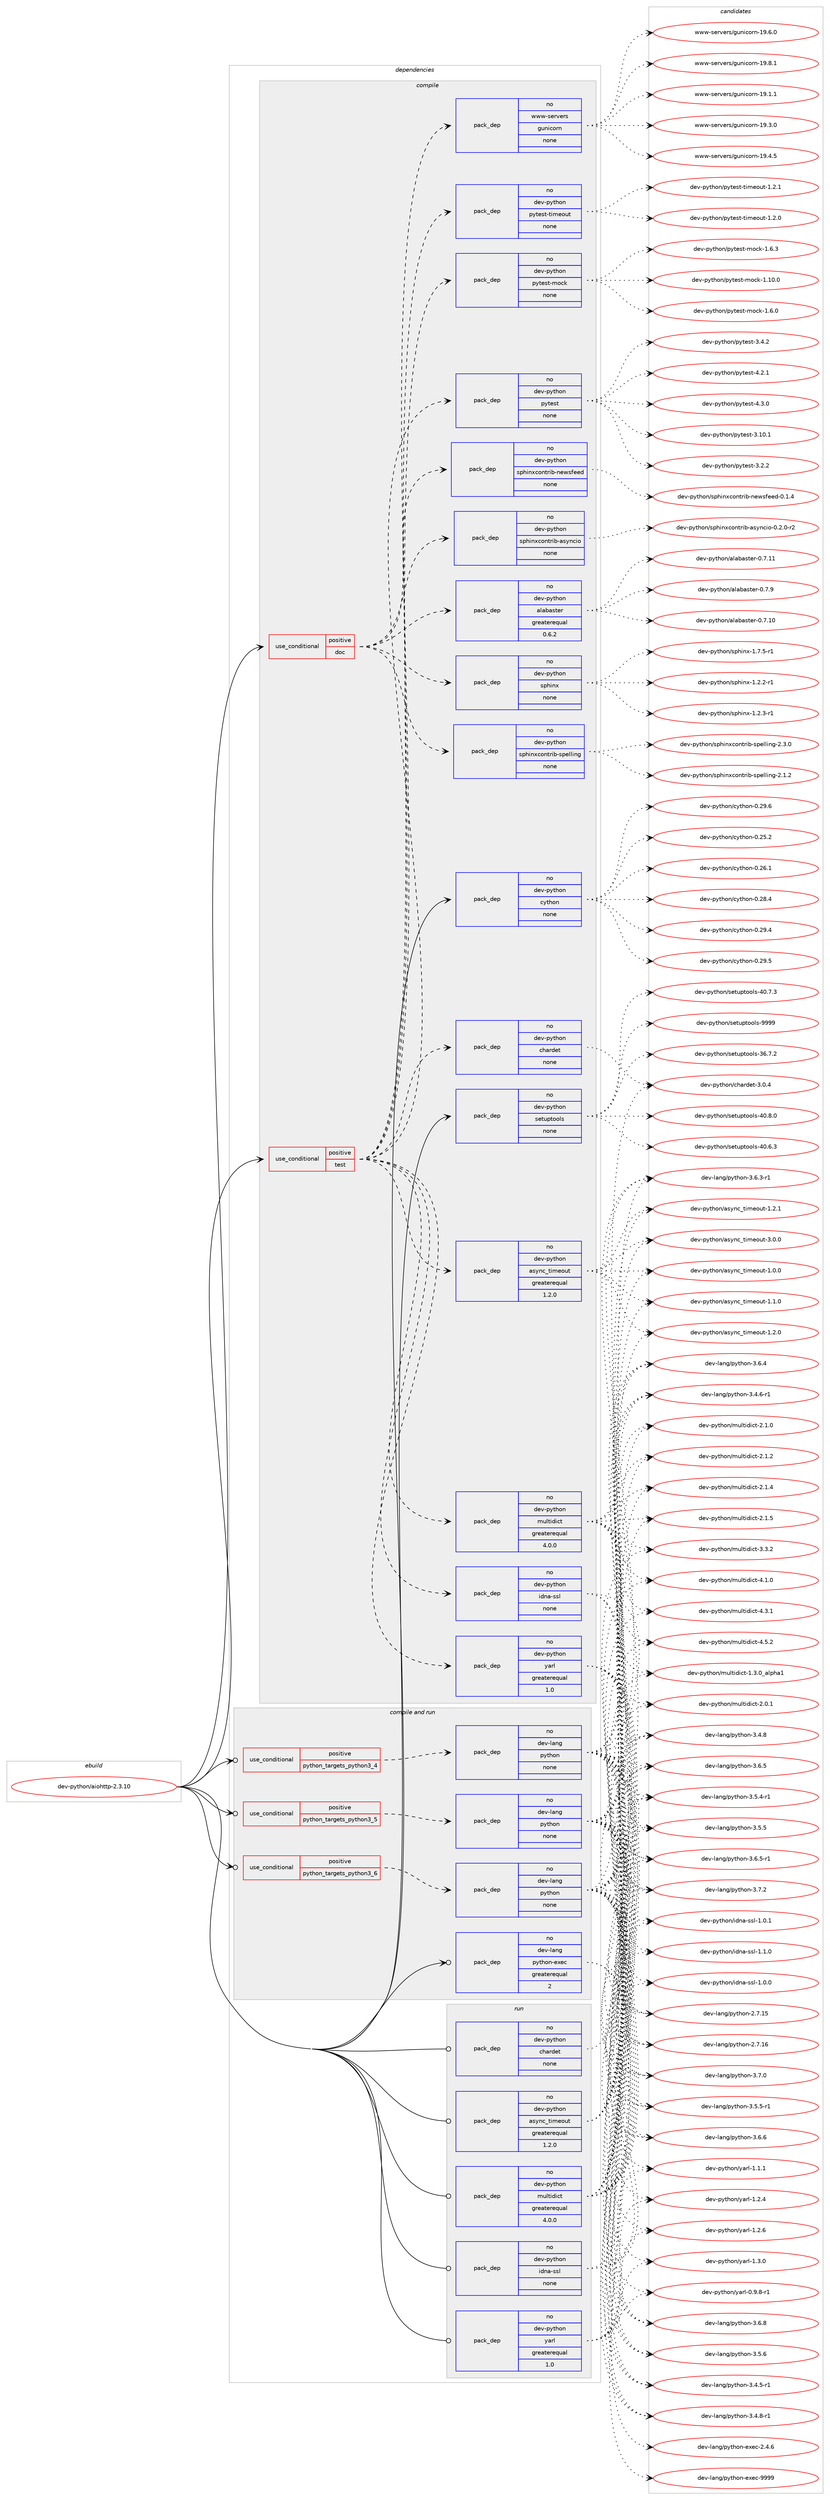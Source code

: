 digraph prolog {

# *************
# Graph options
# *************

newrank=true;
concentrate=true;
compound=true;
graph [rankdir=LR,fontname=Helvetica,fontsize=10,ranksep=1.5];#, ranksep=2.5, nodesep=0.2];
edge  [arrowhead=vee];
node  [fontname=Helvetica,fontsize=10];

# **********
# The ebuild
# **********

subgraph cluster_leftcol {
color=gray;
rank=same;
label=<<i>ebuild</i>>;
id [label="dev-python/aiohttp-2.3.10", color=red, width=4, href="../dev-python/aiohttp-2.3.10.svg"];
}

# ****************
# The dependencies
# ****************

subgraph cluster_midcol {
color=gray;
label=<<i>dependencies</i>>;
subgraph cluster_compile {
fillcolor="#eeeeee";
style=filled;
label=<<i>compile</i>>;
subgraph cond370615 {
dependency1397741 [label=<<TABLE BORDER="0" CELLBORDER="1" CELLSPACING="0" CELLPADDING="4"><TR><TD ROWSPAN="3" CELLPADDING="10">use_conditional</TD></TR><TR><TD>positive</TD></TR><TR><TD>doc</TD></TR></TABLE>>, shape=none, color=red];
subgraph pack1003901 {
dependency1397742 [label=<<TABLE BORDER="0" CELLBORDER="1" CELLSPACING="0" CELLPADDING="4" WIDTH="220"><TR><TD ROWSPAN="6" CELLPADDING="30">pack_dep</TD></TR><TR><TD WIDTH="110">no</TD></TR><TR><TD>dev-python</TD></TR><TR><TD>alabaster</TD></TR><TR><TD>greaterequal</TD></TR><TR><TD>0.6.2</TD></TR></TABLE>>, shape=none, color=blue];
}
dependency1397741:e -> dependency1397742:w [weight=20,style="dashed",arrowhead="vee"];
subgraph pack1003902 {
dependency1397743 [label=<<TABLE BORDER="0" CELLBORDER="1" CELLSPACING="0" CELLPADDING="4" WIDTH="220"><TR><TD ROWSPAN="6" CELLPADDING="30">pack_dep</TD></TR><TR><TD WIDTH="110">no</TD></TR><TR><TD>dev-python</TD></TR><TR><TD>sphinxcontrib-asyncio</TD></TR><TR><TD>none</TD></TR><TR><TD></TD></TR></TABLE>>, shape=none, color=blue];
}
dependency1397741:e -> dependency1397743:w [weight=20,style="dashed",arrowhead="vee"];
subgraph pack1003903 {
dependency1397744 [label=<<TABLE BORDER="0" CELLBORDER="1" CELLSPACING="0" CELLPADDING="4" WIDTH="220"><TR><TD ROWSPAN="6" CELLPADDING="30">pack_dep</TD></TR><TR><TD WIDTH="110">no</TD></TR><TR><TD>dev-python</TD></TR><TR><TD>sphinxcontrib-newsfeed</TD></TR><TR><TD>none</TD></TR><TR><TD></TD></TR></TABLE>>, shape=none, color=blue];
}
dependency1397741:e -> dependency1397744:w [weight=20,style="dashed",arrowhead="vee"];
subgraph pack1003904 {
dependency1397745 [label=<<TABLE BORDER="0" CELLBORDER="1" CELLSPACING="0" CELLPADDING="4" WIDTH="220"><TR><TD ROWSPAN="6" CELLPADDING="30">pack_dep</TD></TR><TR><TD WIDTH="110">no</TD></TR><TR><TD>dev-python</TD></TR><TR><TD>sphinxcontrib-spelling</TD></TR><TR><TD>none</TD></TR><TR><TD></TD></TR></TABLE>>, shape=none, color=blue];
}
dependency1397741:e -> dependency1397745:w [weight=20,style="dashed",arrowhead="vee"];
subgraph pack1003905 {
dependency1397746 [label=<<TABLE BORDER="0" CELLBORDER="1" CELLSPACING="0" CELLPADDING="4" WIDTH="220"><TR><TD ROWSPAN="6" CELLPADDING="30">pack_dep</TD></TR><TR><TD WIDTH="110">no</TD></TR><TR><TD>dev-python</TD></TR><TR><TD>sphinx</TD></TR><TR><TD>none</TD></TR><TR><TD></TD></TR></TABLE>>, shape=none, color=blue];
}
dependency1397741:e -> dependency1397746:w [weight=20,style="dashed",arrowhead="vee"];
}
id:e -> dependency1397741:w [weight=20,style="solid",arrowhead="vee"];
subgraph cond370616 {
dependency1397747 [label=<<TABLE BORDER="0" CELLBORDER="1" CELLSPACING="0" CELLPADDING="4"><TR><TD ROWSPAN="3" CELLPADDING="10">use_conditional</TD></TR><TR><TD>positive</TD></TR><TR><TD>test</TD></TR></TABLE>>, shape=none, color=red];
subgraph pack1003906 {
dependency1397748 [label=<<TABLE BORDER="0" CELLBORDER="1" CELLSPACING="0" CELLPADDING="4" WIDTH="220"><TR><TD ROWSPAN="6" CELLPADDING="30">pack_dep</TD></TR><TR><TD WIDTH="110">no</TD></TR><TR><TD>dev-python</TD></TR><TR><TD>async_timeout</TD></TR><TR><TD>greaterequal</TD></TR><TR><TD>1.2.0</TD></TR></TABLE>>, shape=none, color=blue];
}
dependency1397747:e -> dependency1397748:w [weight=20,style="dashed",arrowhead="vee"];
subgraph pack1003907 {
dependency1397749 [label=<<TABLE BORDER="0" CELLBORDER="1" CELLSPACING="0" CELLPADDING="4" WIDTH="220"><TR><TD ROWSPAN="6" CELLPADDING="30">pack_dep</TD></TR><TR><TD WIDTH="110">no</TD></TR><TR><TD>dev-python</TD></TR><TR><TD>chardet</TD></TR><TR><TD>none</TD></TR><TR><TD></TD></TR></TABLE>>, shape=none, color=blue];
}
dependency1397747:e -> dependency1397749:w [weight=20,style="dashed",arrowhead="vee"];
subgraph pack1003908 {
dependency1397750 [label=<<TABLE BORDER="0" CELLBORDER="1" CELLSPACING="0" CELLPADDING="4" WIDTH="220"><TR><TD ROWSPAN="6" CELLPADDING="30">pack_dep</TD></TR><TR><TD WIDTH="110">no</TD></TR><TR><TD>dev-python</TD></TR><TR><TD>multidict</TD></TR><TR><TD>greaterequal</TD></TR><TR><TD>4.0.0</TD></TR></TABLE>>, shape=none, color=blue];
}
dependency1397747:e -> dependency1397750:w [weight=20,style="dashed",arrowhead="vee"];
subgraph pack1003909 {
dependency1397751 [label=<<TABLE BORDER="0" CELLBORDER="1" CELLSPACING="0" CELLPADDING="4" WIDTH="220"><TR><TD ROWSPAN="6" CELLPADDING="30">pack_dep</TD></TR><TR><TD WIDTH="110">no</TD></TR><TR><TD>dev-python</TD></TR><TR><TD>idna-ssl</TD></TR><TR><TD>none</TD></TR><TR><TD></TD></TR></TABLE>>, shape=none, color=blue];
}
dependency1397747:e -> dependency1397751:w [weight=20,style="dashed",arrowhead="vee"];
subgraph pack1003910 {
dependency1397752 [label=<<TABLE BORDER="0" CELLBORDER="1" CELLSPACING="0" CELLPADDING="4" WIDTH="220"><TR><TD ROWSPAN="6" CELLPADDING="30">pack_dep</TD></TR><TR><TD WIDTH="110">no</TD></TR><TR><TD>dev-python</TD></TR><TR><TD>yarl</TD></TR><TR><TD>greaterequal</TD></TR><TR><TD>1.0</TD></TR></TABLE>>, shape=none, color=blue];
}
dependency1397747:e -> dependency1397752:w [weight=20,style="dashed",arrowhead="vee"];
subgraph pack1003911 {
dependency1397753 [label=<<TABLE BORDER="0" CELLBORDER="1" CELLSPACING="0" CELLPADDING="4" WIDTH="220"><TR><TD ROWSPAN="6" CELLPADDING="30">pack_dep</TD></TR><TR><TD WIDTH="110">no</TD></TR><TR><TD>dev-python</TD></TR><TR><TD>pytest</TD></TR><TR><TD>none</TD></TR><TR><TD></TD></TR></TABLE>>, shape=none, color=blue];
}
dependency1397747:e -> dependency1397753:w [weight=20,style="dashed",arrowhead="vee"];
subgraph pack1003912 {
dependency1397754 [label=<<TABLE BORDER="0" CELLBORDER="1" CELLSPACING="0" CELLPADDING="4" WIDTH="220"><TR><TD ROWSPAN="6" CELLPADDING="30">pack_dep</TD></TR><TR><TD WIDTH="110">no</TD></TR><TR><TD>dev-python</TD></TR><TR><TD>pytest-mock</TD></TR><TR><TD>none</TD></TR><TR><TD></TD></TR></TABLE>>, shape=none, color=blue];
}
dependency1397747:e -> dependency1397754:w [weight=20,style="dashed",arrowhead="vee"];
subgraph pack1003913 {
dependency1397755 [label=<<TABLE BORDER="0" CELLBORDER="1" CELLSPACING="0" CELLPADDING="4" WIDTH="220"><TR><TD ROWSPAN="6" CELLPADDING="30">pack_dep</TD></TR><TR><TD WIDTH="110">no</TD></TR><TR><TD>dev-python</TD></TR><TR><TD>pytest-timeout</TD></TR><TR><TD>none</TD></TR><TR><TD></TD></TR></TABLE>>, shape=none, color=blue];
}
dependency1397747:e -> dependency1397755:w [weight=20,style="dashed",arrowhead="vee"];
subgraph pack1003914 {
dependency1397756 [label=<<TABLE BORDER="0" CELLBORDER="1" CELLSPACING="0" CELLPADDING="4" WIDTH="220"><TR><TD ROWSPAN="6" CELLPADDING="30">pack_dep</TD></TR><TR><TD WIDTH="110">no</TD></TR><TR><TD>www-servers</TD></TR><TR><TD>gunicorn</TD></TR><TR><TD>none</TD></TR><TR><TD></TD></TR></TABLE>>, shape=none, color=blue];
}
dependency1397747:e -> dependency1397756:w [weight=20,style="dashed",arrowhead="vee"];
}
id:e -> dependency1397747:w [weight=20,style="solid",arrowhead="vee"];
subgraph pack1003915 {
dependency1397757 [label=<<TABLE BORDER="0" CELLBORDER="1" CELLSPACING="0" CELLPADDING="4" WIDTH="220"><TR><TD ROWSPAN="6" CELLPADDING="30">pack_dep</TD></TR><TR><TD WIDTH="110">no</TD></TR><TR><TD>dev-python</TD></TR><TR><TD>cython</TD></TR><TR><TD>none</TD></TR><TR><TD></TD></TR></TABLE>>, shape=none, color=blue];
}
id:e -> dependency1397757:w [weight=20,style="solid",arrowhead="vee"];
subgraph pack1003916 {
dependency1397758 [label=<<TABLE BORDER="0" CELLBORDER="1" CELLSPACING="0" CELLPADDING="4" WIDTH="220"><TR><TD ROWSPAN="6" CELLPADDING="30">pack_dep</TD></TR><TR><TD WIDTH="110">no</TD></TR><TR><TD>dev-python</TD></TR><TR><TD>setuptools</TD></TR><TR><TD>none</TD></TR><TR><TD></TD></TR></TABLE>>, shape=none, color=blue];
}
id:e -> dependency1397758:w [weight=20,style="solid",arrowhead="vee"];
}
subgraph cluster_compileandrun {
fillcolor="#eeeeee";
style=filled;
label=<<i>compile and run</i>>;
subgraph cond370617 {
dependency1397759 [label=<<TABLE BORDER="0" CELLBORDER="1" CELLSPACING="0" CELLPADDING="4"><TR><TD ROWSPAN="3" CELLPADDING="10">use_conditional</TD></TR><TR><TD>positive</TD></TR><TR><TD>python_targets_python3_4</TD></TR></TABLE>>, shape=none, color=red];
subgraph pack1003917 {
dependency1397760 [label=<<TABLE BORDER="0" CELLBORDER="1" CELLSPACING="0" CELLPADDING="4" WIDTH="220"><TR><TD ROWSPAN="6" CELLPADDING="30">pack_dep</TD></TR><TR><TD WIDTH="110">no</TD></TR><TR><TD>dev-lang</TD></TR><TR><TD>python</TD></TR><TR><TD>none</TD></TR><TR><TD></TD></TR></TABLE>>, shape=none, color=blue];
}
dependency1397759:e -> dependency1397760:w [weight=20,style="dashed",arrowhead="vee"];
}
id:e -> dependency1397759:w [weight=20,style="solid",arrowhead="odotvee"];
subgraph cond370618 {
dependency1397761 [label=<<TABLE BORDER="0" CELLBORDER="1" CELLSPACING="0" CELLPADDING="4"><TR><TD ROWSPAN="3" CELLPADDING="10">use_conditional</TD></TR><TR><TD>positive</TD></TR><TR><TD>python_targets_python3_5</TD></TR></TABLE>>, shape=none, color=red];
subgraph pack1003918 {
dependency1397762 [label=<<TABLE BORDER="0" CELLBORDER="1" CELLSPACING="0" CELLPADDING="4" WIDTH="220"><TR><TD ROWSPAN="6" CELLPADDING="30">pack_dep</TD></TR><TR><TD WIDTH="110">no</TD></TR><TR><TD>dev-lang</TD></TR><TR><TD>python</TD></TR><TR><TD>none</TD></TR><TR><TD></TD></TR></TABLE>>, shape=none, color=blue];
}
dependency1397761:e -> dependency1397762:w [weight=20,style="dashed",arrowhead="vee"];
}
id:e -> dependency1397761:w [weight=20,style="solid",arrowhead="odotvee"];
subgraph cond370619 {
dependency1397763 [label=<<TABLE BORDER="0" CELLBORDER="1" CELLSPACING="0" CELLPADDING="4"><TR><TD ROWSPAN="3" CELLPADDING="10">use_conditional</TD></TR><TR><TD>positive</TD></TR><TR><TD>python_targets_python3_6</TD></TR></TABLE>>, shape=none, color=red];
subgraph pack1003919 {
dependency1397764 [label=<<TABLE BORDER="0" CELLBORDER="1" CELLSPACING="0" CELLPADDING="4" WIDTH="220"><TR><TD ROWSPAN="6" CELLPADDING="30">pack_dep</TD></TR><TR><TD WIDTH="110">no</TD></TR><TR><TD>dev-lang</TD></TR><TR><TD>python</TD></TR><TR><TD>none</TD></TR><TR><TD></TD></TR></TABLE>>, shape=none, color=blue];
}
dependency1397763:e -> dependency1397764:w [weight=20,style="dashed",arrowhead="vee"];
}
id:e -> dependency1397763:w [weight=20,style="solid",arrowhead="odotvee"];
subgraph pack1003920 {
dependency1397765 [label=<<TABLE BORDER="0" CELLBORDER="1" CELLSPACING="0" CELLPADDING="4" WIDTH="220"><TR><TD ROWSPAN="6" CELLPADDING="30">pack_dep</TD></TR><TR><TD WIDTH="110">no</TD></TR><TR><TD>dev-lang</TD></TR><TR><TD>python-exec</TD></TR><TR><TD>greaterequal</TD></TR><TR><TD>2</TD></TR></TABLE>>, shape=none, color=blue];
}
id:e -> dependency1397765:w [weight=20,style="solid",arrowhead="odotvee"];
}
subgraph cluster_run {
fillcolor="#eeeeee";
style=filled;
label=<<i>run</i>>;
subgraph pack1003921 {
dependency1397766 [label=<<TABLE BORDER="0" CELLBORDER="1" CELLSPACING="0" CELLPADDING="4" WIDTH="220"><TR><TD ROWSPAN="6" CELLPADDING="30">pack_dep</TD></TR><TR><TD WIDTH="110">no</TD></TR><TR><TD>dev-python</TD></TR><TR><TD>async_timeout</TD></TR><TR><TD>greaterequal</TD></TR><TR><TD>1.2.0</TD></TR></TABLE>>, shape=none, color=blue];
}
id:e -> dependency1397766:w [weight=20,style="solid",arrowhead="odot"];
subgraph pack1003922 {
dependency1397767 [label=<<TABLE BORDER="0" CELLBORDER="1" CELLSPACING="0" CELLPADDING="4" WIDTH="220"><TR><TD ROWSPAN="6" CELLPADDING="30">pack_dep</TD></TR><TR><TD WIDTH="110">no</TD></TR><TR><TD>dev-python</TD></TR><TR><TD>chardet</TD></TR><TR><TD>none</TD></TR><TR><TD></TD></TR></TABLE>>, shape=none, color=blue];
}
id:e -> dependency1397767:w [weight=20,style="solid",arrowhead="odot"];
subgraph pack1003923 {
dependency1397768 [label=<<TABLE BORDER="0" CELLBORDER="1" CELLSPACING="0" CELLPADDING="4" WIDTH="220"><TR><TD ROWSPAN="6" CELLPADDING="30">pack_dep</TD></TR><TR><TD WIDTH="110">no</TD></TR><TR><TD>dev-python</TD></TR><TR><TD>idna-ssl</TD></TR><TR><TD>none</TD></TR><TR><TD></TD></TR></TABLE>>, shape=none, color=blue];
}
id:e -> dependency1397768:w [weight=20,style="solid",arrowhead="odot"];
subgraph pack1003924 {
dependency1397769 [label=<<TABLE BORDER="0" CELLBORDER="1" CELLSPACING="0" CELLPADDING="4" WIDTH="220"><TR><TD ROWSPAN="6" CELLPADDING="30">pack_dep</TD></TR><TR><TD WIDTH="110">no</TD></TR><TR><TD>dev-python</TD></TR><TR><TD>multidict</TD></TR><TR><TD>greaterequal</TD></TR><TR><TD>4.0.0</TD></TR></TABLE>>, shape=none, color=blue];
}
id:e -> dependency1397769:w [weight=20,style="solid",arrowhead="odot"];
subgraph pack1003925 {
dependency1397770 [label=<<TABLE BORDER="0" CELLBORDER="1" CELLSPACING="0" CELLPADDING="4" WIDTH="220"><TR><TD ROWSPAN="6" CELLPADDING="30">pack_dep</TD></TR><TR><TD WIDTH="110">no</TD></TR><TR><TD>dev-python</TD></TR><TR><TD>yarl</TD></TR><TR><TD>greaterequal</TD></TR><TR><TD>1.0</TD></TR></TABLE>>, shape=none, color=blue];
}
id:e -> dependency1397770:w [weight=20,style="solid",arrowhead="odot"];
}
}

# **************
# The candidates
# **************

subgraph cluster_choices {
rank=same;
color=gray;
label=<<i>candidates</i>>;

subgraph choice1003901 {
color=black;
nodesep=1;
choice10010111845112121116104111110479710897989711511610111445484655464948 [label="dev-python/alabaster-0.7.10", color=red, width=4,href="../dev-python/alabaster-0.7.10.svg"];
choice10010111845112121116104111110479710897989711511610111445484655464949 [label="dev-python/alabaster-0.7.11", color=red, width=4,href="../dev-python/alabaster-0.7.11.svg"];
choice100101118451121211161041111104797108979897115116101114454846554657 [label="dev-python/alabaster-0.7.9", color=red, width=4,href="../dev-python/alabaster-0.7.9.svg"];
dependency1397742:e -> choice10010111845112121116104111110479710897989711511610111445484655464948:w [style=dotted,weight="100"];
dependency1397742:e -> choice10010111845112121116104111110479710897989711511610111445484655464949:w [style=dotted,weight="100"];
dependency1397742:e -> choice100101118451121211161041111104797108979897115116101114454846554657:w [style=dotted,weight="100"];
}
subgraph choice1003902 {
color=black;
nodesep=1;
choice100101118451121211161041111104711511210410511012099111110116114105984597115121110991051114548465046484511450 [label="dev-python/sphinxcontrib-asyncio-0.2.0-r2", color=red, width=4,href="../dev-python/sphinxcontrib-asyncio-0.2.0-r2.svg"];
dependency1397743:e -> choice100101118451121211161041111104711511210410511012099111110116114105984597115121110991051114548465046484511450:w [style=dotted,weight="100"];
}
subgraph choice1003903 {
color=black;
nodesep=1;
choice1001011184511212111610411111047115112104105110120991111101161141059845110101119115102101101100454846494652 [label="dev-python/sphinxcontrib-newsfeed-0.1.4", color=red, width=4,href="../dev-python/sphinxcontrib-newsfeed-0.1.4.svg"];
dependency1397744:e -> choice1001011184511212111610411111047115112104105110120991111101161141059845110101119115102101101100454846494652:w [style=dotted,weight="100"];
}
subgraph choice1003904 {
color=black;
nodesep=1;
choice1001011184511212111610411111047115112104105110120991111101161141059845115112101108108105110103455046494650 [label="dev-python/sphinxcontrib-spelling-2.1.2", color=red, width=4,href="../dev-python/sphinxcontrib-spelling-2.1.2.svg"];
choice1001011184511212111610411111047115112104105110120991111101161141059845115112101108108105110103455046514648 [label="dev-python/sphinxcontrib-spelling-2.3.0", color=red, width=4,href="../dev-python/sphinxcontrib-spelling-2.3.0.svg"];
dependency1397745:e -> choice1001011184511212111610411111047115112104105110120991111101161141059845115112101108108105110103455046494650:w [style=dotted,weight="100"];
dependency1397745:e -> choice1001011184511212111610411111047115112104105110120991111101161141059845115112101108108105110103455046514648:w [style=dotted,weight="100"];
}
subgraph choice1003905 {
color=black;
nodesep=1;
choice10010111845112121116104111110471151121041051101204549465046504511449 [label="dev-python/sphinx-1.2.2-r1", color=red, width=4,href="../dev-python/sphinx-1.2.2-r1.svg"];
choice10010111845112121116104111110471151121041051101204549465046514511449 [label="dev-python/sphinx-1.2.3-r1", color=red, width=4,href="../dev-python/sphinx-1.2.3-r1.svg"];
choice10010111845112121116104111110471151121041051101204549465546534511449 [label="dev-python/sphinx-1.7.5-r1", color=red, width=4,href="../dev-python/sphinx-1.7.5-r1.svg"];
dependency1397746:e -> choice10010111845112121116104111110471151121041051101204549465046504511449:w [style=dotted,weight="100"];
dependency1397746:e -> choice10010111845112121116104111110471151121041051101204549465046514511449:w [style=dotted,weight="100"];
dependency1397746:e -> choice10010111845112121116104111110471151121041051101204549465546534511449:w [style=dotted,weight="100"];
}
subgraph choice1003906 {
color=black;
nodesep=1;
choice1001011184511212111610411111047971151211109995116105109101111117116454946484648 [label="dev-python/async_timeout-1.0.0", color=red, width=4,href="../dev-python/async_timeout-1.0.0.svg"];
choice1001011184511212111610411111047971151211109995116105109101111117116454946494648 [label="dev-python/async_timeout-1.1.0", color=red, width=4,href="../dev-python/async_timeout-1.1.0.svg"];
choice1001011184511212111610411111047971151211109995116105109101111117116454946504648 [label="dev-python/async_timeout-1.2.0", color=red, width=4,href="../dev-python/async_timeout-1.2.0.svg"];
choice1001011184511212111610411111047971151211109995116105109101111117116454946504649 [label="dev-python/async_timeout-1.2.1", color=red, width=4,href="../dev-python/async_timeout-1.2.1.svg"];
choice1001011184511212111610411111047971151211109995116105109101111117116455146484648 [label="dev-python/async_timeout-3.0.0", color=red, width=4,href="../dev-python/async_timeout-3.0.0.svg"];
dependency1397748:e -> choice1001011184511212111610411111047971151211109995116105109101111117116454946484648:w [style=dotted,weight="100"];
dependency1397748:e -> choice1001011184511212111610411111047971151211109995116105109101111117116454946494648:w [style=dotted,weight="100"];
dependency1397748:e -> choice1001011184511212111610411111047971151211109995116105109101111117116454946504648:w [style=dotted,weight="100"];
dependency1397748:e -> choice1001011184511212111610411111047971151211109995116105109101111117116454946504649:w [style=dotted,weight="100"];
dependency1397748:e -> choice1001011184511212111610411111047971151211109995116105109101111117116455146484648:w [style=dotted,weight="100"];
}
subgraph choice1003907 {
color=black;
nodesep=1;
choice10010111845112121116104111110479910497114100101116455146484652 [label="dev-python/chardet-3.0.4", color=red, width=4,href="../dev-python/chardet-3.0.4.svg"];
dependency1397749:e -> choice10010111845112121116104111110479910497114100101116455146484652:w [style=dotted,weight="100"];
}
subgraph choice1003908 {
color=black;
nodesep=1;
choice10010111845112121116104111110471091171081161051001059911645494651464895971081121049749 [label="dev-python/multidict-1.3.0_alpha1", color=red, width=4,href="../dev-python/multidict-1.3.0_alpha1.svg"];
choice100101118451121211161041111104710911710811610510010599116455046484649 [label="dev-python/multidict-2.0.1", color=red, width=4,href="../dev-python/multidict-2.0.1.svg"];
choice100101118451121211161041111104710911710811610510010599116455046494648 [label="dev-python/multidict-2.1.0", color=red, width=4,href="../dev-python/multidict-2.1.0.svg"];
choice100101118451121211161041111104710911710811610510010599116455046494650 [label="dev-python/multidict-2.1.2", color=red, width=4,href="../dev-python/multidict-2.1.2.svg"];
choice100101118451121211161041111104710911710811610510010599116455046494652 [label="dev-python/multidict-2.1.4", color=red, width=4,href="../dev-python/multidict-2.1.4.svg"];
choice100101118451121211161041111104710911710811610510010599116455046494653 [label="dev-python/multidict-2.1.5", color=red, width=4,href="../dev-python/multidict-2.1.5.svg"];
choice100101118451121211161041111104710911710811610510010599116455146514650 [label="dev-python/multidict-3.3.2", color=red, width=4,href="../dev-python/multidict-3.3.2.svg"];
choice100101118451121211161041111104710911710811610510010599116455246494648 [label="dev-python/multidict-4.1.0", color=red, width=4,href="../dev-python/multidict-4.1.0.svg"];
choice100101118451121211161041111104710911710811610510010599116455246514649 [label="dev-python/multidict-4.3.1", color=red, width=4,href="../dev-python/multidict-4.3.1.svg"];
choice100101118451121211161041111104710911710811610510010599116455246534650 [label="dev-python/multidict-4.5.2", color=red, width=4,href="../dev-python/multidict-4.5.2.svg"];
dependency1397750:e -> choice10010111845112121116104111110471091171081161051001059911645494651464895971081121049749:w [style=dotted,weight="100"];
dependency1397750:e -> choice100101118451121211161041111104710911710811610510010599116455046484649:w [style=dotted,weight="100"];
dependency1397750:e -> choice100101118451121211161041111104710911710811610510010599116455046494648:w [style=dotted,weight="100"];
dependency1397750:e -> choice100101118451121211161041111104710911710811610510010599116455046494650:w [style=dotted,weight="100"];
dependency1397750:e -> choice100101118451121211161041111104710911710811610510010599116455046494652:w [style=dotted,weight="100"];
dependency1397750:e -> choice100101118451121211161041111104710911710811610510010599116455046494653:w [style=dotted,weight="100"];
dependency1397750:e -> choice100101118451121211161041111104710911710811610510010599116455146514650:w [style=dotted,weight="100"];
dependency1397750:e -> choice100101118451121211161041111104710911710811610510010599116455246494648:w [style=dotted,weight="100"];
dependency1397750:e -> choice100101118451121211161041111104710911710811610510010599116455246514649:w [style=dotted,weight="100"];
dependency1397750:e -> choice100101118451121211161041111104710911710811610510010599116455246534650:w [style=dotted,weight="100"];
}
subgraph choice1003909 {
color=black;
nodesep=1;
choice10010111845112121116104111110471051001109745115115108454946484648 [label="dev-python/idna-ssl-1.0.0", color=red, width=4,href="../dev-python/idna-ssl-1.0.0.svg"];
choice10010111845112121116104111110471051001109745115115108454946484649 [label="dev-python/idna-ssl-1.0.1", color=red, width=4,href="../dev-python/idna-ssl-1.0.1.svg"];
choice10010111845112121116104111110471051001109745115115108454946494648 [label="dev-python/idna-ssl-1.1.0", color=red, width=4,href="../dev-python/idna-ssl-1.1.0.svg"];
dependency1397751:e -> choice10010111845112121116104111110471051001109745115115108454946484648:w [style=dotted,weight="100"];
dependency1397751:e -> choice10010111845112121116104111110471051001109745115115108454946484649:w [style=dotted,weight="100"];
dependency1397751:e -> choice10010111845112121116104111110471051001109745115115108454946494648:w [style=dotted,weight="100"];
}
subgraph choice1003910 {
color=black;
nodesep=1;
choice1001011184511212111610411111047121971141084548465746564511449 [label="dev-python/yarl-0.9.8-r1", color=red, width=4,href="../dev-python/yarl-0.9.8-r1.svg"];
choice100101118451121211161041111104712197114108454946494649 [label="dev-python/yarl-1.1.1", color=red, width=4,href="../dev-python/yarl-1.1.1.svg"];
choice100101118451121211161041111104712197114108454946504652 [label="dev-python/yarl-1.2.4", color=red, width=4,href="../dev-python/yarl-1.2.4.svg"];
choice100101118451121211161041111104712197114108454946504654 [label="dev-python/yarl-1.2.6", color=red, width=4,href="../dev-python/yarl-1.2.6.svg"];
choice100101118451121211161041111104712197114108454946514648 [label="dev-python/yarl-1.3.0", color=red, width=4,href="../dev-python/yarl-1.3.0.svg"];
dependency1397752:e -> choice1001011184511212111610411111047121971141084548465746564511449:w [style=dotted,weight="100"];
dependency1397752:e -> choice100101118451121211161041111104712197114108454946494649:w [style=dotted,weight="100"];
dependency1397752:e -> choice100101118451121211161041111104712197114108454946504652:w [style=dotted,weight="100"];
dependency1397752:e -> choice100101118451121211161041111104712197114108454946504654:w [style=dotted,weight="100"];
dependency1397752:e -> choice100101118451121211161041111104712197114108454946514648:w [style=dotted,weight="100"];
}
subgraph choice1003911 {
color=black;
nodesep=1;
choice100101118451121211161041111104711212111610111511645514649484649 [label="dev-python/pytest-3.10.1", color=red, width=4,href="../dev-python/pytest-3.10.1.svg"];
choice1001011184511212111610411111047112121116101115116455146504650 [label="dev-python/pytest-3.2.2", color=red, width=4,href="../dev-python/pytest-3.2.2.svg"];
choice1001011184511212111610411111047112121116101115116455146524650 [label="dev-python/pytest-3.4.2", color=red, width=4,href="../dev-python/pytest-3.4.2.svg"];
choice1001011184511212111610411111047112121116101115116455246504649 [label="dev-python/pytest-4.2.1", color=red, width=4,href="../dev-python/pytest-4.2.1.svg"];
choice1001011184511212111610411111047112121116101115116455246514648 [label="dev-python/pytest-4.3.0", color=red, width=4,href="../dev-python/pytest-4.3.0.svg"];
dependency1397753:e -> choice100101118451121211161041111104711212111610111511645514649484649:w [style=dotted,weight="100"];
dependency1397753:e -> choice1001011184511212111610411111047112121116101115116455146504650:w [style=dotted,weight="100"];
dependency1397753:e -> choice1001011184511212111610411111047112121116101115116455146524650:w [style=dotted,weight="100"];
dependency1397753:e -> choice1001011184511212111610411111047112121116101115116455246504649:w [style=dotted,weight="100"];
dependency1397753:e -> choice1001011184511212111610411111047112121116101115116455246514648:w [style=dotted,weight="100"];
}
subgraph choice1003912 {
color=black;
nodesep=1;
choice1001011184511212111610411111047112121116101115116451091119910745494649484648 [label="dev-python/pytest-mock-1.10.0", color=red, width=4,href="../dev-python/pytest-mock-1.10.0.svg"];
choice10010111845112121116104111110471121211161011151164510911199107454946544648 [label="dev-python/pytest-mock-1.6.0", color=red, width=4,href="../dev-python/pytest-mock-1.6.0.svg"];
choice10010111845112121116104111110471121211161011151164510911199107454946544651 [label="dev-python/pytest-mock-1.6.3", color=red, width=4,href="../dev-python/pytest-mock-1.6.3.svg"];
dependency1397754:e -> choice1001011184511212111610411111047112121116101115116451091119910745494649484648:w [style=dotted,weight="100"];
dependency1397754:e -> choice10010111845112121116104111110471121211161011151164510911199107454946544648:w [style=dotted,weight="100"];
dependency1397754:e -> choice10010111845112121116104111110471121211161011151164510911199107454946544651:w [style=dotted,weight="100"];
}
subgraph choice1003913 {
color=black;
nodesep=1;
choice100101118451121211161041111104711212111610111511645116105109101111117116454946504648 [label="dev-python/pytest-timeout-1.2.0", color=red, width=4,href="../dev-python/pytest-timeout-1.2.0.svg"];
choice100101118451121211161041111104711212111610111511645116105109101111117116454946504649 [label="dev-python/pytest-timeout-1.2.1", color=red, width=4,href="../dev-python/pytest-timeout-1.2.1.svg"];
dependency1397755:e -> choice100101118451121211161041111104711212111610111511645116105109101111117116454946504648:w [style=dotted,weight="100"];
dependency1397755:e -> choice100101118451121211161041111104711212111610111511645116105109101111117116454946504649:w [style=dotted,weight="100"];
}
subgraph choice1003914 {
color=black;
nodesep=1;
choice11911911945115101114118101114115471031171101059911111411045495746494649 [label="www-servers/gunicorn-19.1.1", color=red, width=4,href="../www-servers/gunicorn-19.1.1.svg"];
choice11911911945115101114118101114115471031171101059911111411045495746514648 [label="www-servers/gunicorn-19.3.0", color=red, width=4,href="../www-servers/gunicorn-19.3.0.svg"];
choice11911911945115101114118101114115471031171101059911111411045495746524653 [label="www-servers/gunicorn-19.4.5", color=red, width=4,href="../www-servers/gunicorn-19.4.5.svg"];
choice11911911945115101114118101114115471031171101059911111411045495746544648 [label="www-servers/gunicorn-19.6.0", color=red, width=4,href="../www-servers/gunicorn-19.6.0.svg"];
choice11911911945115101114118101114115471031171101059911111411045495746564649 [label="www-servers/gunicorn-19.8.1", color=red, width=4,href="../www-servers/gunicorn-19.8.1.svg"];
dependency1397756:e -> choice11911911945115101114118101114115471031171101059911111411045495746494649:w [style=dotted,weight="100"];
dependency1397756:e -> choice11911911945115101114118101114115471031171101059911111411045495746514648:w [style=dotted,weight="100"];
dependency1397756:e -> choice11911911945115101114118101114115471031171101059911111411045495746524653:w [style=dotted,weight="100"];
dependency1397756:e -> choice11911911945115101114118101114115471031171101059911111411045495746544648:w [style=dotted,weight="100"];
dependency1397756:e -> choice11911911945115101114118101114115471031171101059911111411045495746564649:w [style=dotted,weight="100"];
}
subgraph choice1003915 {
color=black;
nodesep=1;
choice10010111845112121116104111110479912111610411111045484650534650 [label="dev-python/cython-0.25.2", color=red, width=4,href="../dev-python/cython-0.25.2.svg"];
choice10010111845112121116104111110479912111610411111045484650544649 [label="dev-python/cython-0.26.1", color=red, width=4,href="../dev-python/cython-0.26.1.svg"];
choice10010111845112121116104111110479912111610411111045484650564652 [label="dev-python/cython-0.28.4", color=red, width=4,href="../dev-python/cython-0.28.4.svg"];
choice10010111845112121116104111110479912111610411111045484650574652 [label="dev-python/cython-0.29.4", color=red, width=4,href="../dev-python/cython-0.29.4.svg"];
choice10010111845112121116104111110479912111610411111045484650574653 [label="dev-python/cython-0.29.5", color=red, width=4,href="../dev-python/cython-0.29.5.svg"];
choice10010111845112121116104111110479912111610411111045484650574654 [label="dev-python/cython-0.29.6", color=red, width=4,href="../dev-python/cython-0.29.6.svg"];
dependency1397757:e -> choice10010111845112121116104111110479912111610411111045484650534650:w [style=dotted,weight="100"];
dependency1397757:e -> choice10010111845112121116104111110479912111610411111045484650544649:w [style=dotted,weight="100"];
dependency1397757:e -> choice10010111845112121116104111110479912111610411111045484650564652:w [style=dotted,weight="100"];
dependency1397757:e -> choice10010111845112121116104111110479912111610411111045484650574652:w [style=dotted,weight="100"];
dependency1397757:e -> choice10010111845112121116104111110479912111610411111045484650574653:w [style=dotted,weight="100"];
dependency1397757:e -> choice10010111845112121116104111110479912111610411111045484650574654:w [style=dotted,weight="100"];
}
subgraph choice1003916 {
color=black;
nodesep=1;
choice100101118451121211161041111104711510111611711211611111110811545515446554650 [label="dev-python/setuptools-36.7.2", color=red, width=4,href="../dev-python/setuptools-36.7.2.svg"];
choice100101118451121211161041111104711510111611711211611111110811545524846544651 [label="dev-python/setuptools-40.6.3", color=red, width=4,href="../dev-python/setuptools-40.6.3.svg"];
choice100101118451121211161041111104711510111611711211611111110811545524846554651 [label="dev-python/setuptools-40.7.3", color=red, width=4,href="../dev-python/setuptools-40.7.3.svg"];
choice100101118451121211161041111104711510111611711211611111110811545524846564648 [label="dev-python/setuptools-40.8.0", color=red, width=4,href="../dev-python/setuptools-40.8.0.svg"];
choice10010111845112121116104111110471151011161171121161111111081154557575757 [label="dev-python/setuptools-9999", color=red, width=4,href="../dev-python/setuptools-9999.svg"];
dependency1397758:e -> choice100101118451121211161041111104711510111611711211611111110811545515446554650:w [style=dotted,weight="100"];
dependency1397758:e -> choice100101118451121211161041111104711510111611711211611111110811545524846544651:w [style=dotted,weight="100"];
dependency1397758:e -> choice100101118451121211161041111104711510111611711211611111110811545524846554651:w [style=dotted,weight="100"];
dependency1397758:e -> choice100101118451121211161041111104711510111611711211611111110811545524846564648:w [style=dotted,weight="100"];
dependency1397758:e -> choice10010111845112121116104111110471151011161171121161111111081154557575757:w [style=dotted,weight="100"];
}
subgraph choice1003917 {
color=black;
nodesep=1;
choice10010111845108971101034711212111610411111045504655464953 [label="dev-lang/python-2.7.15", color=red, width=4,href="../dev-lang/python-2.7.15.svg"];
choice10010111845108971101034711212111610411111045504655464954 [label="dev-lang/python-2.7.16", color=red, width=4,href="../dev-lang/python-2.7.16.svg"];
choice1001011184510897110103471121211161041111104551465246534511449 [label="dev-lang/python-3.4.5-r1", color=red, width=4,href="../dev-lang/python-3.4.5-r1.svg"];
choice1001011184510897110103471121211161041111104551465246544511449 [label="dev-lang/python-3.4.6-r1", color=red, width=4,href="../dev-lang/python-3.4.6-r1.svg"];
choice100101118451089711010347112121116104111110455146524656 [label="dev-lang/python-3.4.8", color=red, width=4,href="../dev-lang/python-3.4.8.svg"];
choice1001011184510897110103471121211161041111104551465246564511449 [label="dev-lang/python-3.4.8-r1", color=red, width=4,href="../dev-lang/python-3.4.8-r1.svg"];
choice1001011184510897110103471121211161041111104551465346524511449 [label="dev-lang/python-3.5.4-r1", color=red, width=4,href="../dev-lang/python-3.5.4-r1.svg"];
choice100101118451089711010347112121116104111110455146534653 [label="dev-lang/python-3.5.5", color=red, width=4,href="../dev-lang/python-3.5.5.svg"];
choice1001011184510897110103471121211161041111104551465346534511449 [label="dev-lang/python-3.5.5-r1", color=red, width=4,href="../dev-lang/python-3.5.5-r1.svg"];
choice100101118451089711010347112121116104111110455146534654 [label="dev-lang/python-3.5.6", color=red, width=4,href="../dev-lang/python-3.5.6.svg"];
choice1001011184510897110103471121211161041111104551465446514511449 [label="dev-lang/python-3.6.3-r1", color=red, width=4,href="../dev-lang/python-3.6.3-r1.svg"];
choice100101118451089711010347112121116104111110455146544652 [label="dev-lang/python-3.6.4", color=red, width=4,href="../dev-lang/python-3.6.4.svg"];
choice100101118451089711010347112121116104111110455146544653 [label="dev-lang/python-3.6.5", color=red, width=4,href="../dev-lang/python-3.6.5.svg"];
choice1001011184510897110103471121211161041111104551465446534511449 [label="dev-lang/python-3.6.5-r1", color=red, width=4,href="../dev-lang/python-3.6.5-r1.svg"];
choice100101118451089711010347112121116104111110455146544654 [label="dev-lang/python-3.6.6", color=red, width=4,href="../dev-lang/python-3.6.6.svg"];
choice100101118451089711010347112121116104111110455146544656 [label="dev-lang/python-3.6.8", color=red, width=4,href="../dev-lang/python-3.6.8.svg"];
choice100101118451089711010347112121116104111110455146554648 [label="dev-lang/python-3.7.0", color=red, width=4,href="../dev-lang/python-3.7.0.svg"];
choice100101118451089711010347112121116104111110455146554650 [label="dev-lang/python-3.7.2", color=red, width=4,href="../dev-lang/python-3.7.2.svg"];
dependency1397760:e -> choice10010111845108971101034711212111610411111045504655464953:w [style=dotted,weight="100"];
dependency1397760:e -> choice10010111845108971101034711212111610411111045504655464954:w [style=dotted,weight="100"];
dependency1397760:e -> choice1001011184510897110103471121211161041111104551465246534511449:w [style=dotted,weight="100"];
dependency1397760:e -> choice1001011184510897110103471121211161041111104551465246544511449:w [style=dotted,weight="100"];
dependency1397760:e -> choice100101118451089711010347112121116104111110455146524656:w [style=dotted,weight="100"];
dependency1397760:e -> choice1001011184510897110103471121211161041111104551465246564511449:w [style=dotted,weight="100"];
dependency1397760:e -> choice1001011184510897110103471121211161041111104551465346524511449:w [style=dotted,weight="100"];
dependency1397760:e -> choice100101118451089711010347112121116104111110455146534653:w [style=dotted,weight="100"];
dependency1397760:e -> choice1001011184510897110103471121211161041111104551465346534511449:w [style=dotted,weight="100"];
dependency1397760:e -> choice100101118451089711010347112121116104111110455146534654:w [style=dotted,weight="100"];
dependency1397760:e -> choice1001011184510897110103471121211161041111104551465446514511449:w [style=dotted,weight="100"];
dependency1397760:e -> choice100101118451089711010347112121116104111110455146544652:w [style=dotted,weight="100"];
dependency1397760:e -> choice100101118451089711010347112121116104111110455146544653:w [style=dotted,weight="100"];
dependency1397760:e -> choice1001011184510897110103471121211161041111104551465446534511449:w [style=dotted,weight="100"];
dependency1397760:e -> choice100101118451089711010347112121116104111110455146544654:w [style=dotted,weight="100"];
dependency1397760:e -> choice100101118451089711010347112121116104111110455146544656:w [style=dotted,weight="100"];
dependency1397760:e -> choice100101118451089711010347112121116104111110455146554648:w [style=dotted,weight="100"];
dependency1397760:e -> choice100101118451089711010347112121116104111110455146554650:w [style=dotted,weight="100"];
}
subgraph choice1003918 {
color=black;
nodesep=1;
choice10010111845108971101034711212111610411111045504655464953 [label="dev-lang/python-2.7.15", color=red, width=4,href="../dev-lang/python-2.7.15.svg"];
choice10010111845108971101034711212111610411111045504655464954 [label="dev-lang/python-2.7.16", color=red, width=4,href="../dev-lang/python-2.7.16.svg"];
choice1001011184510897110103471121211161041111104551465246534511449 [label="dev-lang/python-3.4.5-r1", color=red, width=4,href="../dev-lang/python-3.4.5-r1.svg"];
choice1001011184510897110103471121211161041111104551465246544511449 [label="dev-lang/python-3.4.6-r1", color=red, width=4,href="../dev-lang/python-3.4.6-r1.svg"];
choice100101118451089711010347112121116104111110455146524656 [label="dev-lang/python-3.4.8", color=red, width=4,href="../dev-lang/python-3.4.8.svg"];
choice1001011184510897110103471121211161041111104551465246564511449 [label="dev-lang/python-3.4.8-r1", color=red, width=4,href="../dev-lang/python-3.4.8-r1.svg"];
choice1001011184510897110103471121211161041111104551465346524511449 [label="dev-lang/python-3.5.4-r1", color=red, width=4,href="../dev-lang/python-3.5.4-r1.svg"];
choice100101118451089711010347112121116104111110455146534653 [label="dev-lang/python-3.5.5", color=red, width=4,href="../dev-lang/python-3.5.5.svg"];
choice1001011184510897110103471121211161041111104551465346534511449 [label="dev-lang/python-3.5.5-r1", color=red, width=4,href="../dev-lang/python-3.5.5-r1.svg"];
choice100101118451089711010347112121116104111110455146534654 [label="dev-lang/python-3.5.6", color=red, width=4,href="../dev-lang/python-3.5.6.svg"];
choice1001011184510897110103471121211161041111104551465446514511449 [label="dev-lang/python-3.6.3-r1", color=red, width=4,href="../dev-lang/python-3.6.3-r1.svg"];
choice100101118451089711010347112121116104111110455146544652 [label="dev-lang/python-3.6.4", color=red, width=4,href="../dev-lang/python-3.6.4.svg"];
choice100101118451089711010347112121116104111110455146544653 [label="dev-lang/python-3.6.5", color=red, width=4,href="../dev-lang/python-3.6.5.svg"];
choice1001011184510897110103471121211161041111104551465446534511449 [label="dev-lang/python-3.6.5-r1", color=red, width=4,href="../dev-lang/python-3.6.5-r1.svg"];
choice100101118451089711010347112121116104111110455146544654 [label="dev-lang/python-3.6.6", color=red, width=4,href="../dev-lang/python-3.6.6.svg"];
choice100101118451089711010347112121116104111110455146544656 [label="dev-lang/python-3.6.8", color=red, width=4,href="../dev-lang/python-3.6.8.svg"];
choice100101118451089711010347112121116104111110455146554648 [label="dev-lang/python-3.7.0", color=red, width=4,href="../dev-lang/python-3.7.0.svg"];
choice100101118451089711010347112121116104111110455146554650 [label="dev-lang/python-3.7.2", color=red, width=4,href="../dev-lang/python-3.7.2.svg"];
dependency1397762:e -> choice10010111845108971101034711212111610411111045504655464953:w [style=dotted,weight="100"];
dependency1397762:e -> choice10010111845108971101034711212111610411111045504655464954:w [style=dotted,weight="100"];
dependency1397762:e -> choice1001011184510897110103471121211161041111104551465246534511449:w [style=dotted,weight="100"];
dependency1397762:e -> choice1001011184510897110103471121211161041111104551465246544511449:w [style=dotted,weight="100"];
dependency1397762:e -> choice100101118451089711010347112121116104111110455146524656:w [style=dotted,weight="100"];
dependency1397762:e -> choice1001011184510897110103471121211161041111104551465246564511449:w [style=dotted,weight="100"];
dependency1397762:e -> choice1001011184510897110103471121211161041111104551465346524511449:w [style=dotted,weight="100"];
dependency1397762:e -> choice100101118451089711010347112121116104111110455146534653:w [style=dotted,weight="100"];
dependency1397762:e -> choice1001011184510897110103471121211161041111104551465346534511449:w [style=dotted,weight="100"];
dependency1397762:e -> choice100101118451089711010347112121116104111110455146534654:w [style=dotted,weight="100"];
dependency1397762:e -> choice1001011184510897110103471121211161041111104551465446514511449:w [style=dotted,weight="100"];
dependency1397762:e -> choice100101118451089711010347112121116104111110455146544652:w [style=dotted,weight="100"];
dependency1397762:e -> choice100101118451089711010347112121116104111110455146544653:w [style=dotted,weight="100"];
dependency1397762:e -> choice1001011184510897110103471121211161041111104551465446534511449:w [style=dotted,weight="100"];
dependency1397762:e -> choice100101118451089711010347112121116104111110455146544654:w [style=dotted,weight="100"];
dependency1397762:e -> choice100101118451089711010347112121116104111110455146544656:w [style=dotted,weight="100"];
dependency1397762:e -> choice100101118451089711010347112121116104111110455146554648:w [style=dotted,weight="100"];
dependency1397762:e -> choice100101118451089711010347112121116104111110455146554650:w [style=dotted,weight="100"];
}
subgraph choice1003919 {
color=black;
nodesep=1;
choice10010111845108971101034711212111610411111045504655464953 [label="dev-lang/python-2.7.15", color=red, width=4,href="../dev-lang/python-2.7.15.svg"];
choice10010111845108971101034711212111610411111045504655464954 [label="dev-lang/python-2.7.16", color=red, width=4,href="../dev-lang/python-2.7.16.svg"];
choice1001011184510897110103471121211161041111104551465246534511449 [label="dev-lang/python-3.4.5-r1", color=red, width=4,href="../dev-lang/python-3.4.5-r1.svg"];
choice1001011184510897110103471121211161041111104551465246544511449 [label="dev-lang/python-3.4.6-r1", color=red, width=4,href="../dev-lang/python-3.4.6-r1.svg"];
choice100101118451089711010347112121116104111110455146524656 [label="dev-lang/python-3.4.8", color=red, width=4,href="../dev-lang/python-3.4.8.svg"];
choice1001011184510897110103471121211161041111104551465246564511449 [label="dev-lang/python-3.4.8-r1", color=red, width=4,href="../dev-lang/python-3.4.8-r1.svg"];
choice1001011184510897110103471121211161041111104551465346524511449 [label="dev-lang/python-3.5.4-r1", color=red, width=4,href="../dev-lang/python-3.5.4-r1.svg"];
choice100101118451089711010347112121116104111110455146534653 [label="dev-lang/python-3.5.5", color=red, width=4,href="../dev-lang/python-3.5.5.svg"];
choice1001011184510897110103471121211161041111104551465346534511449 [label="dev-lang/python-3.5.5-r1", color=red, width=4,href="../dev-lang/python-3.5.5-r1.svg"];
choice100101118451089711010347112121116104111110455146534654 [label="dev-lang/python-3.5.6", color=red, width=4,href="../dev-lang/python-3.5.6.svg"];
choice1001011184510897110103471121211161041111104551465446514511449 [label="dev-lang/python-3.6.3-r1", color=red, width=4,href="../dev-lang/python-3.6.3-r1.svg"];
choice100101118451089711010347112121116104111110455146544652 [label="dev-lang/python-3.6.4", color=red, width=4,href="../dev-lang/python-3.6.4.svg"];
choice100101118451089711010347112121116104111110455146544653 [label="dev-lang/python-3.6.5", color=red, width=4,href="../dev-lang/python-3.6.5.svg"];
choice1001011184510897110103471121211161041111104551465446534511449 [label="dev-lang/python-3.6.5-r1", color=red, width=4,href="../dev-lang/python-3.6.5-r1.svg"];
choice100101118451089711010347112121116104111110455146544654 [label="dev-lang/python-3.6.6", color=red, width=4,href="../dev-lang/python-3.6.6.svg"];
choice100101118451089711010347112121116104111110455146544656 [label="dev-lang/python-3.6.8", color=red, width=4,href="../dev-lang/python-3.6.8.svg"];
choice100101118451089711010347112121116104111110455146554648 [label="dev-lang/python-3.7.0", color=red, width=4,href="../dev-lang/python-3.7.0.svg"];
choice100101118451089711010347112121116104111110455146554650 [label="dev-lang/python-3.7.2", color=red, width=4,href="../dev-lang/python-3.7.2.svg"];
dependency1397764:e -> choice10010111845108971101034711212111610411111045504655464953:w [style=dotted,weight="100"];
dependency1397764:e -> choice10010111845108971101034711212111610411111045504655464954:w [style=dotted,weight="100"];
dependency1397764:e -> choice1001011184510897110103471121211161041111104551465246534511449:w [style=dotted,weight="100"];
dependency1397764:e -> choice1001011184510897110103471121211161041111104551465246544511449:w [style=dotted,weight="100"];
dependency1397764:e -> choice100101118451089711010347112121116104111110455146524656:w [style=dotted,weight="100"];
dependency1397764:e -> choice1001011184510897110103471121211161041111104551465246564511449:w [style=dotted,weight="100"];
dependency1397764:e -> choice1001011184510897110103471121211161041111104551465346524511449:w [style=dotted,weight="100"];
dependency1397764:e -> choice100101118451089711010347112121116104111110455146534653:w [style=dotted,weight="100"];
dependency1397764:e -> choice1001011184510897110103471121211161041111104551465346534511449:w [style=dotted,weight="100"];
dependency1397764:e -> choice100101118451089711010347112121116104111110455146534654:w [style=dotted,weight="100"];
dependency1397764:e -> choice1001011184510897110103471121211161041111104551465446514511449:w [style=dotted,weight="100"];
dependency1397764:e -> choice100101118451089711010347112121116104111110455146544652:w [style=dotted,weight="100"];
dependency1397764:e -> choice100101118451089711010347112121116104111110455146544653:w [style=dotted,weight="100"];
dependency1397764:e -> choice1001011184510897110103471121211161041111104551465446534511449:w [style=dotted,weight="100"];
dependency1397764:e -> choice100101118451089711010347112121116104111110455146544654:w [style=dotted,weight="100"];
dependency1397764:e -> choice100101118451089711010347112121116104111110455146544656:w [style=dotted,weight="100"];
dependency1397764:e -> choice100101118451089711010347112121116104111110455146554648:w [style=dotted,weight="100"];
dependency1397764:e -> choice100101118451089711010347112121116104111110455146554650:w [style=dotted,weight="100"];
}
subgraph choice1003920 {
color=black;
nodesep=1;
choice1001011184510897110103471121211161041111104510112010199455046524654 [label="dev-lang/python-exec-2.4.6", color=red, width=4,href="../dev-lang/python-exec-2.4.6.svg"];
choice10010111845108971101034711212111610411111045101120101994557575757 [label="dev-lang/python-exec-9999", color=red, width=4,href="../dev-lang/python-exec-9999.svg"];
dependency1397765:e -> choice1001011184510897110103471121211161041111104510112010199455046524654:w [style=dotted,weight="100"];
dependency1397765:e -> choice10010111845108971101034711212111610411111045101120101994557575757:w [style=dotted,weight="100"];
}
subgraph choice1003921 {
color=black;
nodesep=1;
choice1001011184511212111610411111047971151211109995116105109101111117116454946484648 [label="dev-python/async_timeout-1.0.0", color=red, width=4,href="../dev-python/async_timeout-1.0.0.svg"];
choice1001011184511212111610411111047971151211109995116105109101111117116454946494648 [label="dev-python/async_timeout-1.1.0", color=red, width=4,href="../dev-python/async_timeout-1.1.0.svg"];
choice1001011184511212111610411111047971151211109995116105109101111117116454946504648 [label="dev-python/async_timeout-1.2.0", color=red, width=4,href="../dev-python/async_timeout-1.2.0.svg"];
choice1001011184511212111610411111047971151211109995116105109101111117116454946504649 [label="dev-python/async_timeout-1.2.1", color=red, width=4,href="../dev-python/async_timeout-1.2.1.svg"];
choice1001011184511212111610411111047971151211109995116105109101111117116455146484648 [label="dev-python/async_timeout-3.0.0", color=red, width=4,href="../dev-python/async_timeout-3.0.0.svg"];
dependency1397766:e -> choice1001011184511212111610411111047971151211109995116105109101111117116454946484648:w [style=dotted,weight="100"];
dependency1397766:e -> choice1001011184511212111610411111047971151211109995116105109101111117116454946494648:w [style=dotted,weight="100"];
dependency1397766:e -> choice1001011184511212111610411111047971151211109995116105109101111117116454946504648:w [style=dotted,weight="100"];
dependency1397766:e -> choice1001011184511212111610411111047971151211109995116105109101111117116454946504649:w [style=dotted,weight="100"];
dependency1397766:e -> choice1001011184511212111610411111047971151211109995116105109101111117116455146484648:w [style=dotted,weight="100"];
}
subgraph choice1003922 {
color=black;
nodesep=1;
choice10010111845112121116104111110479910497114100101116455146484652 [label="dev-python/chardet-3.0.4", color=red, width=4,href="../dev-python/chardet-3.0.4.svg"];
dependency1397767:e -> choice10010111845112121116104111110479910497114100101116455146484652:w [style=dotted,weight="100"];
}
subgraph choice1003923 {
color=black;
nodesep=1;
choice10010111845112121116104111110471051001109745115115108454946484648 [label="dev-python/idna-ssl-1.0.0", color=red, width=4,href="../dev-python/idna-ssl-1.0.0.svg"];
choice10010111845112121116104111110471051001109745115115108454946484649 [label="dev-python/idna-ssl-1.0.1", color=red, width=4,href="../dev-python/idna-ssl-1.0.1.svg"];
choice10010111845112121116104111110471051001109745115115108454946494648 [label="dev-python/idna-ssl-1.1.0", color=red, width=4,href="../dev-python/idna-ssl-1.1.0.svg"];
dependency1397768:e -> choice10010111845112121116104111110471051001109745115115108454946484648:w [style=dotted,weight="100"];
dependency1397768:e -> choice10010111845112121116104111110471051001109745115115108454946484649:w [style=dotted,weight="100"];
dependency1397768:e -> choice10010111845112121116104111110471051001109745115115108454946494648:w [style=dotted,weight="100"];
}
subgraph choice1003924 {
color=black;
nodesep=1;
choice10010111845112121116104111110471091171081161051001059911645494651464895971081121049749 [label="dev-python/multidict-1.3.0_alpha1", color=red, width=4,href="../dev-python/multidict-1.3.0_alpha1.svg"];
choice100101118451121211161041111104710911710811610510010599116455046484649 [label="dev-python/multidict-2.0.1", color=red, width=4,href="../dev-python/multidict-2.0.1.svg"];
choice100101118451121211161041111104710911710811610510010599116455046494648 [label="dev-python/multidict-2.1.0", color=red, width=4,href="../dev-python/multidict-2.1.0.svg"];
choice100101118451121211161041111104710911710811610510010599116455046494650 [label="dev-python/multidict-2.1.2", color=red, width=4,href="../dev-python/multidict-2.1.2.svg"];
choice100101118451121211161041111104710911710811610510010599116455046494652 [label="dev-python/multidict-2.1.4", color=red, width=4,href="../dev-python/multidict-2.1.4.svg"];
choice100101118451121211161041111104710911710811610510010599116455046494653 [label="dev-python/multidict-2.1.5", color=red, width=4,href="../dev-python/multidict-2.1.5.svg"];
choice100101118451121211161041111104710911710811610510010599116455146514650 [label="dev-python/multidict-3.3.2", color=red, width=4,href="../dev-python/multidict-3.3.2.svg"];
choice100101118451121211161041111104710911710811610510010599116455246494648 [label="dev-python/multidict-4.1.0", color=red, width=4,href="../dev-python/multidict-4.1.0.svg"];
choice100101118451121211161041111104710911710811610510010599116455246514649 [label="dev-python/multidict-4.3.1", color=red, width=4,href="../dev-python/multidict-4.3.1.svg"];
choice100101118451121211161041111104710911710811610510010599116455246534650 [label="dev-python/multidict-4.5.2", color=red, width=4,href="../dev-python/multidict-4.5.2.svg"];
dependency1397769:e -> choice10010111845112121116104111110471091171081161051001059911645494651464895971081121049749:w [style=dotted,weight="100"];
dependency1397769:e -> choice100101118451121211161041111104710911710811610510010599116455046484649:w [style=dotted,weight="100"];
dependency1397769:e -> choice100101118451121211161041111104710911710811610510010599116455046494648:w [style=dotted,weight="100"];
dependency1397769:e -> choice100101118451121211161041111104710911710811610510010599116455046494650:w [style=dotted,weight="100"];
dependency1397769:e -> choice100101118451121211161041111104710911710811610510010599116455046494652:w [style=dotted,weight="100"];
dependency1397769:e -> choice100101118451121211161041111104710911710811610510010599116455046494653:w [style=dotted,weight="100"];
dependency1397769:e -> choice100101118451121211161041111104710911710811610510010599116455146514650:w [style=dotted,weight="100"];
dependency1397769:e -> choice100101118451121211161041111104710911710811610510010599116455246494648:w [style=dotted,weight="100"];
dependency1397769:e -> choice100101118451121211161041111104710911710811610510010599116455246514649:w [style=dotted,weight="100"];
dependency1397769:e -> choice100101118451121211161041111104710911710811610510010599116455246534650:w [style=dotted,weight="100"];
}
subgraph choice1003925 {
color=black;
nodesep=1;
choice1001011184511212111610411111047121971141084548465746564511449 [label="dev-python/yarl-0.9.8-r1", color=red, width=4,href="../dev-python/yarl-0.9.8-r1.svg"];
choice100101118451121211161041111104712197114108454946494649 [label="dev-python/yarl-1.1.1", color=red, width=4,href="../dev-python/yarl-1.1.1.svg"];
choice100101118451121211161041111104712197114108454946504652 [label="dev-python/yarl-1.2.4", color=red, width=4,href="../dev-python/yarl-1.2.4.svg"];
choice100101118451121211161041111104712197114108454946504654 [label="dev-python/yarl-1.2.6", color=red, width=4,href="../dev-python/yarl-1.2.6.svg"];
choice100101118451121211161041111104712197114108454946514648 [label="dev-python/yarl-1.3.0", color=red, width=4,href="../dev-python/yarl-1.3.0.svg"];
dependency1397770:e -> choice1001011184511212111610411111047121971141084548465746564511449:w [style=dotted,weight="100"];
dependency1397770:e -> choice100101118451121211161041111104712197114108454946494649:w [style=dotted,weight="100"];
dependency1397770:e -> choice100101118451121211161041111104712197114108454946504652:w [style=dotted,weight="100"];
dependency1397770:e -> choice100101118451121211161041111104712197114108454946504654:w [style=dotted,weight="100"];
dependency1397770:e -> choice100101118451121211161041111104712197114108454946514648:w [style=dotted,weight="100"];
}
}

}
